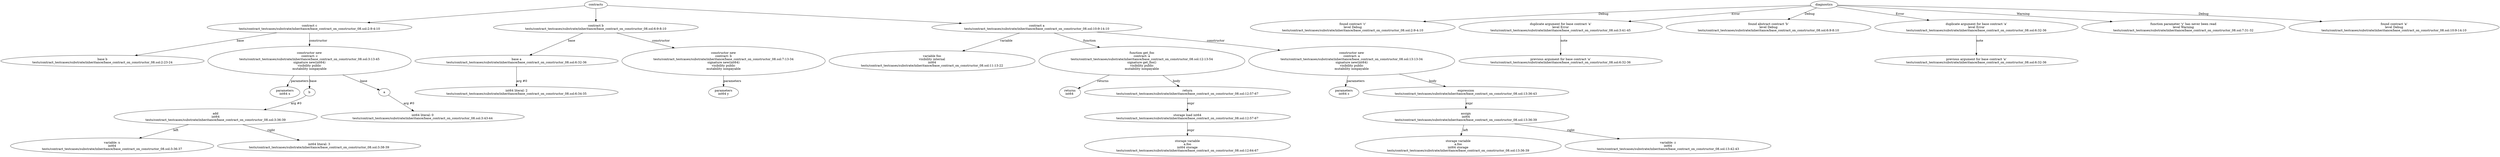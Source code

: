 strict digraph "tests/contract_testcases/substrate/inheritance/base_contract_on_constructor_08.sol" {
	contract [label="contract c\ntests/contract_testcases/substrate/inheritance/base_contract_on_constructor_08.sol:2:9-4:10"]
	base [label="base b\ntests/contract_testcases/substrate/inheritance/base_contract_on_constructor_08.sol:2:23-24"]
	new [label="constructor new\ncontract: c\ntests/contract_testcases/substrate/inheritance/base_contract_on_constructor_08.sol:3:13-45\nsignature new(int64)\nvisibility public\nmutability nonpayable"]
	parameters [label="parameters\nint64 x"]
	b [label="b"]
	add [label="add\nint64\ntests/contract_testcases/substrate/inheritance/base_contract_on_constructor_08.sol:3:36-39"]
	variable [label="variable: x\nint64\ntests/contract_testcases/substrate/inheritance/base_contract_on_constructor_08.sol:3:36-37"]
	number_literal [label="int64 literal: 3\ntests/contract_testcases/substrate/inheritance/base_contract_on_constructor_08.sol:3:38-39"]
	a [label="a"]
	number_literal_10 [label="int64 literal: 0\ntests/contract_testcases/substrate/inheritance/base_contract_on_constructor_08.sol:3:43-44"]
	contract_11 [label="contract b\ntests/contract_testcases/substrate/inheritance/base_contract_on_constructor_08.sol:6:9-8:10"]
	base_12 [label="base a\ntests/contract_testcases/substrate/inheritance/base_contract_on_constructor_08.sol:6:32-36"]
	number_literal_13 [label="int64 literal: 2\ntests/contract_testcases/substrate/inheritance/base_contract_on_constructor_08.sol:6:34-35"]
	new_14 [label="constructor new\ncontract: b\ntests/contract_testcases/substrate/inheritance/base_contract_on_constructor_08.sol:7:13-34\nsignature new(int64)\nvisibility public\nmutability nonpayable"]
	parameters_15 [label="parameters\nint64 y"]
	contract_16 [label="contract a\ntests/contract_testcases/substrate/inheritance/base_contract_on_constructor_08.sol:10:9-14:10"]
	var [label="variable foo\nvisibility internal\nint64\ntests/contract_testcases/substrate/inheritance/base_contract_on_constructor_08.sol:11:13-22"]
	get_foo [label="function get_foo\ncontract: a\ntests/contract_testcases/substrate/inheritance/base_contract_on_constructor_08.sol:12:13-54\nsignature get_foo()\nvisibility public\nmutability nonpayable"]
	returns [label="returns\nint64 "]
	return [label="return\ntests/contract_testcases/substrate/inheritance/base_contract_on_constructor_08.sol:12:57-67"]
	storage_load [label="storage load int64\ntests/contract_testcases/substrate/inheritance/base_contract_on_constructor_08.sol:12:57-67"]
	storage_var [label="storage variable\na.foo\nint64 storage\ntests/contract_testcases/substrate/inheritance/base_contract_on_constructor_08.sol:12:64-67"]
	new_23 [label="constructor new\ncontract: a\ntests/contract_testcases/substrate/inheritance/base_contract_on_constructor_08.sol:13:13-34\nsignature new(int64)\nvisibility public\nmutability nonpayable"]
	parameters_24 [label="parameters\nint64 z"]
	expr [label="expression\ntests/contract_testcases/substrate/inheritance/base_contract_on_constructor_08.sol:13:36-43"]
	assign [label="assign\nint64\ntests/contract_testcases/substrate/inheritance/base_contract_on_constructor_08.sol:13:36-39"]
	storage_var_27 [label="storage variable\na.foo\nint64 storage\ntests/contract_testcases/substrate/inheritance/base_contract_on_constructor_08.sol:13:36-39"]
	variable_28 [label="variable: z\nint64\ntests/contract_testcases/substrate/inheritance/base_contract_on_constructor_08.sol:13:42-43"]
	diagnostic [label="found contract 'c'\nlevel Debug\ntests/contract_testcases/substrate/inheritance/base_contract_on_constructor_08.sol:2:9-4:10"]
	diagnostic_31 [label="duplicate argument for base contract 'a'\nlevel Error\ntests/contract_testcases/substrate/inheritance/base_contract_on_constructor_08.sol:3:41-45"]
	note [label="previous argument for base contract 'a'\ntests/contract_testcases/substrate/inheritance/base_contract_on_constructor_08.sol:6:32-36"]
	diagnostic_33 [label="found abstract contract 'b'\nlevel Debug\ntests/contract_testcases/substrate/inheritance/base_contract_on_constructor_08.sol:6:9-8:10"]
	diagnostic_34 [label="duplicate argument for base contract 'a'\nlevel Error\ntests/contract_testcases/substrate/inheritance/base_contract_on_constructor_08.sol:6:32-36"]
	note_35 [label="previous argument for base contract 'a'\ntests/contract_testcases/substrate/inheritance/base_contract_on_constructor_08.sol:6:32-36"]
	diagnostic_36 [label="function parameter 'y' has never been read\nlevel Warning\ntests/contract_testcases/substrate/inheritance/base_contract_on_constructor_08.sol:7:31-32"]
	diagnostic_37 [label="found contract 'a'\nlevel Debug\ntests/contract_testcases/substrate/inheritance/base_contract_on_constructor_08.sol:10:9-14:10"]
	contracts -> contract
	contract -> base [label="base"]
	contract -> new [label="constructor"]
	new -> parameters [label="parameters"]
	new -> b [label="base"]
	b -> add [label="arg #0"]
	add -> variable [label="left"]
	add -> number_literal [label="right"]
	new -> a [label="base"]
	a -> number_literal_10 [label="arg #0"]
	contracts -> contract_11
	contract_11 -> base_12 [label="base"]
	base_12 -> number_literal_13 [label="arg #0"]
	contract_11 -> new_14 [label="constructor"]
	new_14 -> parameters_15 [label="parameters"]
	contracts -> contract_16
	contract_16 -> var [label="variable"]
	contract_16 -> get_foo [label="function"]
	get_foo -> returns [label="returns"]
	get_foo -> return [label="body"]
	return -> storage_load [label="expr"]
	storage_load -> storage_var [label="expr"]
	contract_16 -> new_23 [label="constructor"]
	new_23 -> parameters_24 [label="parameters"]
	new_23 -> expr [label="body"]
	expr -> assign [label="expr"]
	assign -> storage_var_27 [label="left"]
	assign -> variable_28 [label="right"]
	diagnostics -> diagnostic [label="Debug"]
	diagnostics -> diagnostic_31 [label="Error"]
	diagnostic_31 -> note [label="note"]
	diagnostics -> diagnostic_33 [label="Debug"]
	diagnostics -> diagnostic_34 [label="Error"]
	diagnostic_34 -> note_35 [label="note"]
	diagnostics -> diagnostic_36 [label="Warning"]
	diagnostics -> diagnostic_37 [label="Debug"]
}
